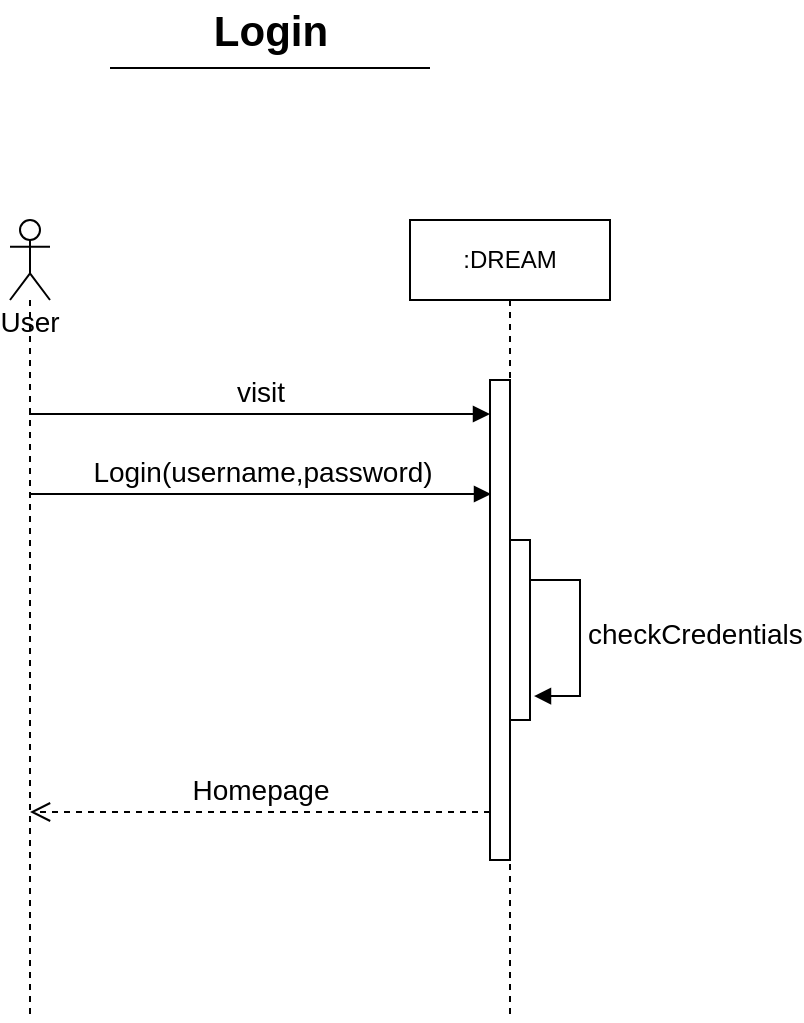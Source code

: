 <mxfile version="15.8.7" type="device" pages="6"><diagram id="ckEkdh9BxcXDPsBvjV6s" name="LogIn"><mxGraphModel dx="1038" dy="641" grid="1" gridSize="10" guides="1" tooltips="1" connect="1" arrows="1" fold="1" page="1" pageScale="1" pageWidth="1169" pageHeight="827" math="0" shadow="0"><root><mxCell id="0"/><mxCell id="1" parent="0"/><mxCell id="rTvcfyP-8raUgq8KkajR-1" value="&lt;font style=&quot;font-size: 14px&quot;&gt;User&lt;/font&gt;" style="shape=umlLifeline;participant=umlActor;perimeter=lifelinePerimeter;whiteSpace=wrap;html=1;container=1;collapsible=0;recursiveResize=0;verticalAlign=top;spacingTop=36;outlineConnect=0;" parent="1" vertex="1"><mxGeometry x="390" y="160" width="20" height="400" as="geometry"/></mxCell><mxCell id="rTvcfyP-8raUgq8KkajR-2" value=":DREAM" style="shape=umlLifeline;perimeter=lifelinePerimeter;whiteSpace=wrap;html=1;container=1;collapsible=0;recursiveResize=0;outlineConnect=0;" parent="1" vertex="1"><mxGeometry x="590" y="160" width="100" height="400" as="geometry"/></mxCell><mxCell id="rTvcfyP-8raUgq8KkajR-3" value="" style="html=1;points=[];perimeter=orthogonalPerimeter;fontSize=14;" parent="rTvcfyP-8raUgq8KkajR-2" vertex="1"><mxGeometry x="40" y="80" width="10" height="240" as="geometry"/></mxCell><mxCell id="rTvcfyP-8raUgq8KkajR-7" value="" style="html=1;points=[];perimeter=orthogonalPerimeter;fontSize=14;" parent="rTvcfyP-8raUgq8KkajR-2" vertex="1"><mxGeometry x="50" y="160" width="10" height="90" as="geometry"/></mxCell><mxCell id="rTvcfyP-8raUgq8KkajR-8" value="checkCredentials" style="edgeStyle=orthogonalEdgeStyle;html=1;align=left;spacingLeft=2;endArrow=block;rounded=0;entryX=1.2;entryY=0.867;fontSize=14;entryDx=0;entryDy=0;entryPerimeter=0;" parent="rTvcfyP-8raUgq8KkajR-2" target="rTvcfyP-8raUgq8KkajR-7" edge="1"><mxGeometry relative="1" as="geometry"><mxPoint x="62" y="180" as="sourcePoint"/><Array as="points"><mxPoint x="60" y="180"/><mxPoint x="85" y="180"/><mxPoint x="85" y="238"/></Array></mxGeometry></mxCell><mxCell id="rTvcfyP-8raUgq8KkajR-4" value="visit" style="html=1;verticalAlign=bottom;endArrow=block;entryX=0;entryY=0;rounded=0;fontSize=14;" parent="1" edge="1"><mxGeometry relative="1" as="geometry"><mxPoint x="399.5" y="257.0" as="sourcePoint"/><mxPoint x="630" y="257.0" as="targetPoint"/></mxGeometry></mxCell><mxCell id="rTvcfyP-8raUgq8KkajR-5" value="Homepage" style="html=1;verticalAlign=bottom;endArrow=open;dashed=1;endSize=8;rounded=0;fontSize=14;exitX=0;exitY=0.9;exitDx=0;exitDy=0;exitPerimeter=0;" parent="1" source="rTvcfyP-8raUgq8KkajR-3" target="rTvcfyP-8raUgq8KkajR-1" edge="1"><mxGeometry relative="1" as="geometry"><mxPoint x="400" y="320" as="targetPoint"/><mxPoint x="620" y="320" as="sourcePoint"/></mxGeometry></mxCell><mxCell id="rTvcfyP-8raUgq8KkajR-6" value="Login(username,password)" style="html=1;verticalAlign=bottom;endArrow=block;entryX=0;entryY=0;rounded=0;fontSize=14;" parent="1" edge="1"><mxGeometry relative="1" as="geometry"><mxPoint x="400" y="297" as="sourcePoint"/><mxPoint x="630.5" y="297" as="targetPoint"/></mxGeometry></mxCell><mxCell id="rTvcfyP-8raUgq8KkajR-10" value="&lt;b&gt;&lt;font style=&quot;font-size: 21px&quot;&gt;Login&lt;/font&gt;&lt;/b&gt;" style="text;html=1;align=center;verticalAlign=middle;resizable=0;points=[];autosize=1;strokeColor=none;fillColor=none;fontSize=14;" parent="1" vertex="1"><mxGeometry x="485" y="50" width="70" height="30" as="geometry"/></mxCell><mxCell id="rTvcfyP-8raUgq8KkajR-11" value="" style="line;strokeWidth=1;fillColor=none;align=left;verticalAlign=middle;spacingTop=-1;spacingLeft=3;spacingRight=3;rotatable=0;labelPosition=right;points=[];portConstraint=eastwest;fontSize=21;" parent="1" vertex="1"><mxGeometry x="440" y="80" width="160" height="8" as="geometry"/></mxCell></root></mxGraphModel></diagram><diagram id="CsZOOBPbWxoMgUPJ6ys8" name="Send a ticket"><mxGraphModel dx="1422" dy="857" grid="1" gridSize="10" guides="1" tooltips="1" connect="1" arrows="1" fold="1" page="1" pageScale="1" pageWidth="1169" pageHeight="827" math="0" shadow="0"><root><mxCell id="-50s5xibGon0pk9P7B10-0"/><mxCell id="-50s5xibGon0pk9P7B10-1" parent="-50s5xibGon0pk9P7B10-0"/><mxCell id="-50s5xibGon0pk9P7B10-2" value="&lt;font style=&quot;font-size: 14px&quot;&gt;Farmer&lt;/font&gt;" style="shape=umlLifeline;participant=umlActor;perimeter=lifelinePerimeter;whiteSpace=wrap;html=1;container=1;collapsible=0;recursiveResize=0;verticalAlign=top;spacingTop=36;outlineConnect=0;" vertex="1" parent="-50s5xibGon0pk9P7B10-1"><mxGeometry x="390" y="160" width="20" height="560" as="geometry"/></mxCell><mxCell id="-50s5xibGon0pk9P7B10-3" value=":DREAM" style="shape=umlLifeline;perimeter=lifelinePerimeter;whiteSpace=wrap;html=1;container=1;collapsible=0;recursiveResize=0;outlineConnect=0;" vertex="1" parent="-50s5xibGon0pk9P7B10-1"><mxGeometry x="590" y="160" width="100" height="560" as="geometry"/></mxCell><mxCell id="-50s5xibGon0pk9P7B10-4" value="" style="html=1;points=[];perimeter=orthogonalPerimeter;fontSize=14;" vertex="1" parent="-50s5xibGon0pk9P7B10-3"><mxGeometry x="40" y="80" width="10" height="460" as="geometry"/></mxCell><mxCell id="hYoA-KxcfRNfyoNvLBdi-5" value="" style="html=1;points=[];perimeter=orthogonalPerimeter;fontSize=21;" vertex="1" parent="-50s5xibGon0pk9P7B10-3"><mxGeometry x="50" y="200" width="10" height="80" as="geometry"/></mxCell><mxCell id="hYoA-KxcfRNfyoNvLBdi-6" value="&lt;font style=&quot;font-size: 15px&quot;&gt;chooseForm(specification)&lt;/font&gt;" style="edgeStyle=orthogonalEdgeStyle;html=1;align=left;spacingLeft=2;endArrow=block;rounded=0;fontSize=21;entryX=0.9;entryY=0.8;entryDx=0;entryDy=0;entryPerimeter=0;" edge="1" target="hYoA-KxcfRNfyoNvLBdi-5" parent="-50s5xibGon0pk9P7B10-3"><mxGeometry relative="1" as="geometry"><mxPoint x="63" y="220" as="sourcePoint"/><Array as="points"><mxPoint x="85" y="220"/><mxPoint x="85" y="264"/></Array><mxPoint x="63" y="279" as="targetPoint"/></mxGeometry></mxCell><mxCell id="hYoA-KxcfRNfyoNvLBdi-10" value="" style="html=1;points=[];perimeter=orthogonalPerimeter;fontSize=21;" vertex="1" parent="-50s5xibGon0pk9P7B10-3"><mxGeometry x="50" y="430" width="10" height="50" as="geometry"/></mxCell><mxCell id="hYoA-KxcfRNfyoNvLBdi-11" value="&lt;font style=&quot;font-size: 15px&quot;&gt;save(usercode)&lt;/font&gt;" style="edgeStyle=orthogonalEdgeStyle;html=1;align=left;spacingLeft=2;endArrow=block;rounded=0;fontSize=21;entryX=0.9;entryY=0.8;entryDx=0;entryDy=0;entryPerimeter=0;exitX=1.1;exitY=0.18;exitDx=0;exitDy=0;exitPerimeter=0;" edge="1" target="hYoA-KxcfRNfyoNvLBdi-10" parent="-50s5xibGon0pk9P7B10-3" source="hYoA-KxcfRNfyoNvLBdi-10"><mxGeometry relative="1" as="geometry"><mxPoint x="653" y="610" as="sourcePoint"/><Array as="points"><mxPoint x="85" y="439"/><mxPoint x="85" y="470"/></Array><mxPoint x="63" y="509" as="targetPoint"/></mxGeometry></mxCell><mxCell id="-50s5xibGon0pk9P7B10-7" value="SendRequest()" style="html=1;verticalAlign=bottom;endArrow=block;entryX=0;entryY=0;rounded=0;fontSize=14;" edge="1" parent="-50s5xibGon0pk9P7B10-1"><mxGeometry relative="1" as="geometry"><mxPoint x="399.5" y="258.0" as="sourcePoint"/><mxPoint x="630" y="258.0" as="targetPoint"/></mxGeometry></mxCell><mxCell id="-50s5xibGon0pk9P7B10-8" value="Homepage" style="html=1;verticalAlign=bottom;endArrow=open;dashed=1;endSize=8;rounded=0;fontSize=14;exitX=0;exitY=0.9;exitDx=0;exitDy=0;exitPerimeter=0;" edge="1" parent="-50s5xibGon0pk9P7B10-1" source="-50s5xibGon0pk9P7B10-4" target="-50s5xibGon0pk9P7B10-2"><mxGeometry relative="1" as="geometry"><mxPoint x="400" y="320" as="targetPoint"/><mxPoint x="620" y="320" as="sourcePoint"/></mxGeometry></mxCell><mxCell id="-50s5xibGon0pk9P7B10-10" value="&lt;b&gt;&lt;font style=&quot;font-size: 21px&quot;&gt;Send a ticket&lt;/font&gt;&lt;/b&gt;" style="text;html=1;align=center;verticalAlign=middle;resizable=0;points=[];autosize=1;strokeColor=none;fillColor=none;fontSize=14;" vertex="1" parent="-50s5xibGon0pk9P7B10-1"><mxGeometry x="445" y="50" width="150" height="30" as="geometry"/></mxCell><mxCell id="-50s5xibGon0pk9P7B10-11" value="" style="line;strokeWidth=1;fillColor=none;align=left;verticalAlign=middle;spacingTop=-1;spacingLeft=3;spacingRight=3;rotatable=0;labelPosition=right;points=[];portConstraint=eastwest;fontSize=21;" vertex="1" parent="-50s5xibGon0pk9P7B10-1"><mxGeometry x="410" y="80" width="220" height="8" as="geometry"/></mxCell><mxCell id="hYoA-KxcfRNfyoNvLBdi-1" value="Get Specification Option" style="html=1;verticalAlign=bottom;endArrow=open;dashed=1;endSize=8;rounded=0;fontSize=14;exitX=0;exitY=0.9;exitDx=0;exitDy=0;exitPerimeter=0;" edge="1" parent="-50s5xibGon0pk9P7B10-1"><mxGeometry relative="1" as="geometry"><mxPoint x="399.5" y="300" as="targetPoint"/><mxPoint x="630" y="300" as="sourcePoint"/></mxGeometry></mxCell><mxCell id="hYoA-KxcfRNfyoNvLBdi-2" value="SelectType(Specification)" style="html=1;verticalAlign=bottom;endArrow=block;entryX=0;entryY=0;rounded=0;fontSize=14;" edge="1" parent="-50s5xibGon0pk9P7B10-1"><mxGeometry relative="1" as="geometry"><mxPoint x="399.5" y="340.0" as="sourcePoint"/><mxPoint x="630" y="340.0" as="targetPoint"/></mxGeometry></mxCell><mxCell id="hYoA-KxcfRNfyoNvLBdi-3" value="Load Form" style="html=1;verticalAlign=bottom;endArrow=open;dashed=1;endSize=8;rounded=0;fontSize=14;exitX=0;exitY=0.9;exitDx=0;exitDy=0;exitPerimeter=0;" edge="1" parent="-50s5xibGon0pk9P7B10-1"><mxGeometry relative="1" as="geometry"><mxPoint x="399.5" y="459" as="targetPoint"/><mxPoint x="630" y="459" as="sourcePoint"/></mxGeometry></mxCell><mxCell id="hYoA-KxcfRNfyoNvLBdi-7" value="opt" style="shape=umlFrame;whiteSpace=wrap;html=1;fontSize=15;" vertex="1" parent="-50s5xibGon0pk9P7B10-1"><mxGeometry x="330" y="478" width="370" height="70" as="geometry"/></mxCell><mxCell id="hYoA-KxcfRNfyoNvLBdi-8" value="uploadPhoto(photo)" style="html=1;verticalAlign=bottom;endArrow=block;entryX=0;entryY=0;rounded=0;fontSize=14;" edge="1" parent="-50s5xibGon0pk9P7B10-1"><mxGeometry relative="1" as="geometry"><mxPoint x="399.5" y="522.5" as="sourcePoint"/><mxPoint x="630" y="522.5" as="targetPoint"/></mxGeometry></mxCell><mxCell id="hYoA-KxcfRNfyoNvLBdi-9" value="submit(form)" style="html=1;verticalAlign=bottom;endArrow=block;entryX=0;entryY=0;rounded=0;fontSize=14;" edge="1" parent="-50s5xibGon0pk9P7B10-1"><mxGeometry relative="1" as="geometry"><mxPoint x="399.5" y="580.0" as="sourcePoint"/><mxPoint x="630" y="580.0" as="targetPoint"/></mxGeometry></mxCell></root></mxGraphModel></diagram><diagram id="UxETjgnTLL_TLrgUA5Tm" name="Insert production data"><mxGraphModel dx="1038" dy="641" grid="1" gridSize="10" guides="1" tooltips="1" connect="1" arrows="1" fold="1" page="1" pageScale="1" pageWidth="1169" pageHeight="827" math="0" shadow="0"><root><mxCell id="oDdO3bLNzGeHKQXA3sNY-0"/><mxCell id="oDdO3bLNzGeHKQXA3sNY-1" parent="oDdO3bLNzGeHKQXA3sNY-0"/><mxCell id="0W4V08XNcoKrPfY6Ebm3-0" value="&lt;font style=&quot;font-size: 14px&quot;&gt;Farmer&lt;/font&gt;" style="shape=umlLifeline;participant=umlActor;perimeter=lifelinePerimeter;whiteSpace=wrap;html=1;container=1;collapsible=0;recursiveResize=0;verticalAlign=top;spacingTop=36;outlineConnect=0;" parent="oDdO3bLNzGeHKQXA3sNY-1" vertex="1"><mxGeometry x="390" y="160" width="20" height="480" as="geometry"/></mxCell><mxCell id="0W4V08XNcoKrPfY6Ebm3-1" value=":DREAM" style="shape=umlLifeline;perimeter=lifelinePerimeter;whiteSpace=wrap;html=1;container=1;collapsible=0;recursiveResize=0;outlineConnect=0;" parent="oDdO3bLNzGeHKQXA3sNY-1" vertex="1"><mxGeometry x="590" y="160" width="100" height="480" as="geometry"/></mxCell><mxCell id="0W4V08XNcoKrPfY6Ebm3-2" value="" style="html=1;points=[];perimeter=orthogonalPerimeter;fontSize=14;" parent="0W4V08XNcoKrPfY6Ebm3-1" vertex="1"><mxGeometry x="40" y="80" width="10" height="370" as="geometry"/></mxCell><mxCell id="0W4V08XNcoKrPfY6Ebm3-5" value="" style="html=1;points=[];perimeter=orthogonalPerimeter;fontSize=21;" parent="0W4V08XNcoKrPfY6Ebm3-1" vertex="1"><mxGeometry x="50" y="359" width="10" height="50" as="geometry"/></mxCell><mxCell id="0W4V08XNcoKrPfY6Ebm3-6" value="&lt;font style=&quot;font-size: 15px&quot;&gt;save(usercode)&lt;/font&gt;" style="edgeStyle=orthogonalEdgeStyle;html=1;align=left;spacingLeft=2;endArrow=block;rounded=0;fontSize=21;entryX=0.9;entryY=0.8;entryDx=0;entryDy=0;entryPerimeter=0;exitX=1.1;exitY=0.18;exitDx=0;exitDy=0;exitPerimeter=0;" parent="0W4V08XNcoKrPfY6Ebm3-1" source="0W4V08XNcoKrPfY6Ebm3-5" target="0W4V08XNcoKrPfY6Ebm3-5" edge="1"><mxGeometry relative="1" as="geometry"><mxPoint x="653" y="539" as="sourcePoint"/><Array as="points"><mxPoint x="85" y="368"/><mxPoint x="85" y="399"/></Array><mxPoint x="63" y="438" as="targetPoint"/></mxGeometry></mxCell><mxCell id="0W4V08XNcoKrPfY6Ebm3-7" value="ReportProduction()" style="html=1;verticalAlign=bottom;endArrow=block;entryX=0;entryY=0;rounded=0;fontSize=14;" parent="oDdO3bLNzGeHKQXA3sNY-1" edge="1"><mxGeometry relative="1" as="geometry"><mxPoint x="399.5" y="258.0" as="sourcePoint"/><mxPoint x="630" y="258.0" as="targetPoint"/></mxGeometry></mxCell><mxCell id="0W4V08XNcoKrPfY6Ebm3-8" value="Load Compiled Form" style="html=1;verticalAlign=bottom;endArrow=open;dashed=1;endSize=8;rounded=0;fontSize=14;exitX=0;exitY=0.9;exitDx=0;exitDy=0;exitPerimeter=0;" parent="oDdO3bLNzGeHKQXA3sNY-1" edge="1"><mxGeometry relative="1" as="geometry"><mxPoint x="399.5" y="583" as="targetPoint"/><mxPoint x="630" y="583" as="sourcePoint"/></mxGeometry></mxCell><mxCell id="0W4V08XNcoKrPfY6Ebm3-9" value="&lt;b&gt;&lt;font style=&quot;font-size: 21px&quot;&gt;Insert production data&lt;/font&gt;&lt;/b&gt;" style="text;html=1;align=center;verticalAlign=middle;resizable=0;points=[];autosize=1;strokeColor=none;fillColor=none;fontSize=14;" parent="oDdO3bLNzGeHKQXA3sNY-1" vertex="1"><mxGeometry x="400" y="50" width="240" height="30" as="geometry"/></mxCell><mxCell id="0W4V08XNcoKrPfY6Ebm3-10" value="" style="line;strokeWidth=1;fillColor=none;align=left;verticalAlign=middle;spacingTop=-1;spacingLeft=3;spacingRight=3;rotatable=0;labelPosition=right;points=[];portConstraint=eastwest;fontSize=21;" parent="oDdO3bLNzGeHKQXA3sNY-1" vertex="1"><mxGeometry x="370" y="80" width="300" height="8" as="geometry"/></mxCell><mxCell id="0W4V08XNcoKrPfY6Ebm3-11" value="Load Form" style="html=1;verticalAlign=bottom;endArrow=open;dashed=1;endSize=8;rounded=0;fontSize=14;exitX=0;exitY=0.9;exitDx=0;exitDy=0;exitPerimeter=0;" parent="oDdO3bLNzGeHKQXA3sNY-1" edge="1"><mxGeometry relative="1" as="geometry"><mxPoint x="399.5" y="360" as="targetPoint"/><mxPoint x="630" y="360" as="sourcePoint"/></mxGeometry></mxCell><mxCell id="0W4V08XNcoKrPfY6Ebm3-12" value="SelectCrop(Specification)" style="html=1;verticalAlign=bottom;endArrow=block;entryX=0;entryY=0;rounded=0;fontSize=14;" parent="oDdO3bLNzGeHKQXA3sNY-1" edge="1"><mxGeometry relative="1" as="geometry"><mxPoint x="399.5" y="439.0" as="sourcePoint"/><mxPoint x="630" y="439.0" as="targetPoint"/></mxGeometry></mxCell><mxCell id="0W4V08XNcoKrPfY6Ebm3-16" value="submit(form)" style="html=1;verticalAlign=bottom;endArrow=block;entryX=0;entryY=0;rounded=0;fontSize=14;" parent="oDdO3bLNzGeHKQXA3sNY-1" edge="1"><mxGeometry relative="1" as="geometry"><mxPoint x="399.5" y="505.0" as="sourcePoint"/><mxPoint x="630" y="505.0" as="targetPoint"/></mxGeometry></mxCell></root></mxGraphModel></diagram><diagram id="BtdNoP2CBwh3lzPQCJy8" name="Create a discussion"><mxGraphModel dx="1422" dy="857" grid="1" gridSize="10" guides="1" tooltips="1" connect="1" arrows="1" fold="1" page="1" pageScale="1" pageWidth="1169" pageHeight="827" math="0" shadow="0"><root><mxCell id="FwrBUsDYhMJRpkebS4wx-0"/><mxCell id="FwrBUsDYhMJRpkebS4wx-1" parent="FwrBUsDYhMJRpkebS4wx-0"/><mxCell id="-DDtK92SFYLX3ZKW64ht-0" value="&lt;font style=&quot;font-size: 14px&quot;&gt;Farmer&lt;/font&gt;" style="shape=umlLifeline;participant=umlActor;perimeter=lifelinePerimeter;whiteSpace=wrap;html=1;container=1;collapsible=0;recursiveResize=0;verticalAlign=top;spacingTop=36;outlineConnect=0;" vertex="1" parent="FwrBUsDYhMJRpkebS4wx-1"><mxGeometry x="390" y="160" width="20" height="560" as="geometry"/></mxCell><mxCell id="-DDtK92SFYLX3ZKW64ht-1" value=":DREAM" style="shape=umlLifeline;perimeter=lifelinePerimeter;whiteSpace=wrap;html=1;container=1;collapsible=0;recursiveResize=0;outlineConnect=0;" vertex="1" parent="FwrBUsDYhMJRpkebS4wx-1"><mxGeometry x="590" y="160" width="100" height="560" as="geometry"/></mxCell><mxCell id="-DDtK92SFYLX3ZKW64ht-2" value="" style="html=1;points=[];perimeter=orthogonalPerimeter;fontSize=14;" vertex="1" parent="-DDtK92SFYLX3ZKW64ht-1"><mxGeometry x="40" y="80" width="10" height="460" as="geometry"/></mxCell><mxCell id="-DDtK92SFYLX3ZKW64ht-5" value="" style="html=1;points=[];perimeter=orthogonalPerimeter;fontSize=21;" vertex="1" parent="-DDtK92SFYLX3ZKW64ht-1"><mxGeometry x="50" y="408" width="10" height="82" as="geometry"/></mxCell><mxCell id="-DDtK92SFYLX3ZKW64ht-6" value="&lt;font style=&quot;font-size: 15px&quot;&gt;openDiscussin(post)&lt;/font&gt;" style="edgeStyle=orthogonalEdgeStyle;html=1;align=left;spacingLeft=2;endArrow=block;rounded=0;fontSize=21;entryX=0.9;entryY=0.8;entryDx=0;entryDy=0;entryPerimeter=0;exitX=1.1;exitY=0.18;exitDx=0;exitDy=0;exitPerimeter=0;" edge="1" parent="-DDtK92SFYLX3ZKW64ht-1" source="-DDtK92SFYLX3ZKW64ht-5" target="-DDtK92SFYLX3ZKW64ht-5"><mxGeometry relative="1" as="geometry"><mxPoint x="653" y="588" as="sourcePoint"/><Array as="points"><mxPoint x="61" y="417"/><mxPoint x="85" y="417"/><mxPoint x="85" y="474"/></Array><mxPoint x="63" y="487" as="targetPoint"/></mxGeometry></mxCell><mxCell id="-DDtK92SFYLX3ZKW64ht-7" value="Forum()" style="html=1;verticalAlign=bottom;endArrow=block;entryX=0;entryY=0;rounded=0;fontSize=14;" edge="1" parent="FwrBUsDYhMJRpkebS4wx-1"><mxGeometry relative="1" as="geometry"><mxPoint x="399.5" y="258.0" as="sourcePoint"/><mxPoint x="630" y="258.0" as="targetPoint"/></mxGeometry></mxCell><mxCell id="-DDtK92SFYLX3ZKW64ht-8" value="Homepage" style="html=1;verticalAlign=bottom;endArrow=open;dashed=1;endSize=8;rounded=0;fontSize=14;exitX=0;exitY=0.9;exitDx=0;exitDy=0;exitPerimeter=0;" edge="1" parent="FwrBUsDYhMJRpkebS4wx-1"><mxGeometry relative="1" as="geometry"><mxPoint x="399.5" y="664" as="targetPoint"/><mxPoint x="630" y="664" as="sourcePoint"/></mxGeometry></mxCell><mxCell id="-DDtK92SFYLX3ZKW64ht-9" value="&lt;b&gt;&lt;font style=&quot;font-size: 21px&quot;&gt;Create a discussion&lt;/font&gt;&lt;/b&gt;" style="text;html=1;align=center;verticalAlign=middle;resizable=0;points=[];autosize=1;strokeColor=none;fillColor=none;fontSize=14;" vertex="1" parent="FwrBUsDYhMJRpkebS4wx-1"><mxGeometry x="415" y="50" width="210" height="30" as="geometry"/></mxCell><mxCell id="-DDtK92SFYLX3ZKW64ht-10" value="" style="line;strokeWidth=1;fillColor=none;align=left;verticalAlign=middle;spacingTop=-1;spacingLeft=3;spacingRight=3;rotatable=0;labelPosition=right;points=[];portConstraint=eastwest;fontSize=21;" vertex="1" parent="FwrBUsDYhMJRpkebS4wx-1"><mxGeometry x="390" y="80" width="260" height="8" as="geometry"/></mxCell><mxCell id="-DDtK92SFYLX3ZKW64ht-11" value="Forum Page" style="html=1;verticalAlign=bottom;endArrow=open;dashed=1;endSize=8;rounded=0;fontSize=14;exitX=0;exitY=0.9;exitDx=0;exitDy=0;exitPerimeter=0;" edge="1" parent="FwrBUsDYhMJRpkebS4wx-1"><mxGeometry relative="1" as="geometry"><mxPoint x="399.5" y="300" as="targetPoint"/><mxPoint x="630" y="300" as="sourcePoint"/></mxGeometry></mxCell><mxCell id="-DDtK92SFYLX3ZKW64ht-12" value="Post()" style="html=1;verticalAlign=bottom;endArrow=block;entryX=0;entryY=0;rounded=0;fontSize=14;" edge="1" parent="FwrBUsDYhMJRpkebS4wx-1"><mxGeometry relative="1" as="geometry"><mxPoint x="399.5" y="340.0" as="sourcePoint"/><mxPoint x="630" y="340.0" as="targetPoint"/></mxGeometry></mxCell><mxCell id="-DDtK92SFYLX3ZKW64ht-13" value="Load Post Form" style="html=1;verticalAlign=bottom;endArrow=open;dashed=1;endSize=8;rounded=0;fontSize=14;exitX=0;exitY=0.9;exitDx=0;exitDy=0;exitPerimeter=0;" edge="1" parent="FwrBUsDYhMJRpkebS4wx-1"><mxGeometry relative="1" as="geometry"><mxPoint x="399.5" y="400" as="targetPoint"/><mxPoint x="630" y="400" as="sourcePoint"/></mxGeometry></mxCell><mxCell id="-DDtK92SFYLX3ZKW64ht-14" value="opt" style="shape=umlFrame;whiteSpace=wrap;html=1;fontSize=15;" vertex="1" parent="FwrBUsDYhMJRpkebS4wx-1"><mxGeometry x="330" y="441" width="370" height="70" as="geometry"/></mxCell><mxCell id="-DDtK92SFYLX3ZKW64ht-15" value="uploadPhoto(photo)" style="html=1;verticalAlign=bottom;endArrow=block;entryX=0;entryY=0;rounded=0;fontSize=14;" edge="1" parent="FwrBUsDYhMJRpkebS4wx-1"><mxGeometry relative="1" as="geometry"><mxPoint x="399.5" y="485.5" as="sourcePoint"/><mxPoint x="630" y="485.5" as="targetPoint"/></mxGeometry></mxCell><mxCell id="-DDtK92SFYLX3ZKW64ht-16" value="submit(post)" style="html=1;verticalAlign=bottom;endArrow=block;entryX=0;entryY=0;rounded=0;fontSize=14;" edge="1" parent="FwrBUsDYhMJRpkebS4wx-1"><mxGeometry relative="1" as="geometry"><mxPoint x="399.5" y="558.0" as="sourcePoint"/><mxPoint x="630" y="558.0" as="targetPoint"/></mxGeometry></mxCell></root></mxGraphModel></diagram><diagram id="J6D7IevhtUXQwRHHZqXp" name="Partecipate to a discussion"><mxGraphModel dx="1422" dy="857" grid="1" gridSize="10" guides="1" tooltips="1" connect="1" arrows="1" fold="1" page="1" pageScale="1" pageWidth="1169" pageHeight="827" math="0" shadow="0"><root><mxCell id="yil3tgUsD6DLoWnNKmAq-0"/><mxCell id="yil3tgUsD6DLoWnNKmAq-1" parent="yil3tgUsD6DLoWnNKmAq-0"/><mxCell id="ibEaHFaj6S4a7NcG-NP_-0" value="&lt;font style=&quot;font-size: 14px&quot;&gt;Farmer&lt;/font&gt;" style="shape=umlLifeline;participant=umlActor;perimeter=lifelinePerimeter;whiteSpace=wrap;html=1;container=1;collapsible=0;recursiveResize=0;verticalAlign=top;spacingTop=36;outlineConnect=0;" vertex="1" parent="yil3tgUsD6DLoWnNKmAq-1"><mxGeometry x="390" y="160" width="20" height="560" as="geometry"/></mxCell><mxCell id="ibEaHFaj6S4a7NcG-NP_-1" value=":DREAM" style="shape=umlLifeline;perimeter=lifelinePerimeter;whiteSpace=wrap;html=1;container=1;collapsible=0;recursiveResize=0;outlineConnect=0;" vertex="1" parent="yil3tgUsD6DLoWnNKmAq-1"><mxGeometry x="590" y="160" width="100" height="560" as="geometry"/></mxCell><mxCell id="ibEaHFaj6S4a7NcG-NP_-2" value="" style="html=1;points=[];perimeter=orthogonalPerimeter;fontSize=14;" vertex="1" parent="ibEaHFaj6S4a7NcG-NP_-1"><mxGeometry x="40" y="80" width="10" height="460" as="geometry"/></mxCell><mxCell id="ibEaHFaj6S4a7NcG-NP_-3" value="" style="html=1;points=[];perimeter=orthogonalPerimeter;fontSize=21;" vertex="1" parent="ibEaHFaj6S4a7NcG-NP_-1"><mxGeometry x="50" y="428" width="10" height="82" as="geometry"/></mxCell><mxCell id="ibEaHFaj6S4a7NcG-NP_-4" value="&lt;font style=&quot;font-size: 15px&quot;&gt;addReply(reply)&lt;/font&gt;" style="edgeStyle=orthogonalEdgeStyle;html=1;align=left;spacingLeft=2;endArrow=block;rounded=0;fontSize=21;entryX=0.9;entryY=0.8;entryDx=0;entryDy=0;entryPerimeter=0;exitX=1.1;exitY=0.18;exitDx=0;exitDy=0;exitPerimeter=0;" edge="1" parent="ibEaHFaj6S4a7NcG-NP_-1" source="ibEaHFaj6S4a7NcG-NP_-3" target="ibEaHFaj6S4a7NcG-NP_-3"><mxGeometry relative="1" as="geometry"><mxPoint x="653" y="608" as="sourcePoint"/><Array as="points"><mxPoint x="85" y="443"/><mxPoint x="85" y="494"/></Array><mxPoint x="63" y="507" as="targetPoint"/></mxGeometry></mxCell><mxCell id="ibEaHFaj6S4a7NcG-NP_-5" value="Forum()" style="html=1;verticalAlign=bottom;endArrow=block;entryX=0;entryY=0;rounded=0;fontSize=14;" edge="1" parent="yil3tgUsD6DLoWnNKmAq-1"><mxGeometry relative="1" as="geometry"><mxPoint x="399.5" y="258.0" as="sourcePoint"/><mxPoint x="630" y="258.0" as="targetPoint"/></mxGeometry></mxCell><mxCell id="ibEaHFaj6S4a7NcG-NP_-6" value="Load Discussion" style="html=1;verticalAlign=bottom;endArrow=open;dashed=1;endSize=8;rounded=0;fontSize=14;exitX=0;exitY=0.9;exitDx=0;exitDy=0;exitPerimeter=0;" edge="1" parent="yil3tgUsD6DLoWnNKmAq-1"><mxGeometry relative="1" as="geometry"><mxPoint x="399.5" y="684" as="targetPoint"/><mxPoint x="630" y="684" as="sourcePoint"/></mxGeometry></mxCell><mxCell id="ibEaHFaj6S4a7NcG-NP_-7" value="&lt;b&gt;&lt;font style=&quot;font-size: 21px&quot;&gt;Partecipate to a discussion&lt;/font&gt;&lt;/b&gt;" style="text;html=1;align=center;verticalAlign=middle;resizable=0;points=[];autosize=1;strokeColor=none;fillColor=none;fontSize=14;" vertex="1" parent="yil3tgUsD6DLoWnNKmAq-1"><mxGeometry x="375" y="50" width="290" height="30" as="geometry"/></mxCell><mxCell id="ibEaHFaj6S4a7NcG-NP_-8" value="" style="line;strokeWidth=1;fillColor=none;align=left;verticalAlign=middle;spacingTop=-1;spacingLeft=3;spacingRight=3;rotatable=0;labelPosition=right;points=[];portConstraint=eastwest;fontSize=21;" vertex="1" parent="yil3tgUsD6DLoWnNKmAq-1"><mxGeometry x="360" y="80" width="320" height="8" as="geometry"/></mxCell><mxCell id="ibEaHFaj6S4a7NcG-NP_-9" value="Forum Page" style="html=1;verticalAlign=bottom;endArrow=open;dashed=1;endSize=8;rounded=0;fontSize=14;exitX=0;exitY=0.9;exitDx=0;exitDy=0;exitPerimeter=0;" edge="1" parent="yil3tgUsD6DLoWnNKmAq-1"><mxGeometry relative="1" as="geometry"><mxPoint x="399.5" y="300" as="targetPoint"/><mxPoint x="630" y="300" as="sourcePoint"/></mxGeometry></mxCell><mxCell id="ibEaHFaj6S4a7NcG-NP_-10" value="SelectPost(post)" style="html=1;verticalAlign=bottom;endArrow=block;entryX=0;entryY=0;rounded=0;fontSize=14;" edge="1" parent="yil3tgUsD6DLoWnNKmAq-1"><mxGeometry relative="1" as="geometry"><mxPoint x="399.5" y="340.0" as="sourcePoint"/><mxPoint x="630" y="340.0" as="targetPoint"/></mxGeometry></mxCell><mxCell id="ibEaHFaj6S4a7NcG-NP_-11" value="Load Discussion" style="html=1;verticalAlign=bottom;endArrow=open;dashed=1;endSize=8;rounded=0;fontSize=14;exitX=0;exitY=0.9;exitDx=0;exitDy=0;exitPerimeter=0;" edge="1" parent="yil3tgUsD6DLoWnNKmAq-1"><mxGeometry relative="1" as="geometry"><mxPoint x="399.5" y="382" as="targetPoint"/><mxPoint x="630" y="382" as="sourcePoint"/></mxGeometry></mxCell><mxCell id="ibEaHFaj6S4a7NcG-NP_-12" value="opt" style="shape=umlFrame;whiteSpace=wrap;html=1;fontSize=15;" vertex="1" parent="yil3tgUsD6DLoWnNKmAq-1"><mxGeometry x="330" y="479" width="370" height="70" as="geometry"/></mxCell><mxCell id="ibEaHFaj6S4a7NcG-NP_-13" value="uploadPhoto(photo)" style="html=1;verticalAlign=bottom;endArrow=block;entryX=0;entryY=0;rounded=0;fontSize=14;" edge="1" parent="yil3tgUsD6DLoWnNKmAq-1"><mxGeometry relative="1" as="geometry"><mxPoint x="399.5" y="523.5" as="sourcePoint"/><mxPoint x="630" y="523.5" as="targetPoint"/></mxGeometry></mxCell><mxCell id="ibEaHFaj6S4a7NcG-NP_-14" value="submit(reply)" style="html=1;verticalAlign=bottom;endArrow=block;entryX=0;entryY=0;rounded=0;fontSize=14;" edge="1" parent="yil3tgUsD6DLoWnNKmAq-1"><mxGeometry relative="1" as="geometry"><mxPoint x="399.5" y="578.0" as="sourcePoint"/><mxPoint x="630" y="578.0" as="targetPoint"/></mxGeometry></mxCell><mxCell id="FY0l7AuFsDUabuP9-xH4-0" value="Reply()" style="html=1;verticalAlign=bottom;endArrow=block;entryX=0;entryY=0;rounded=0;fontSize=14;" edge="1" parent="yil3tgUsD6DLoWnNKmAq-1"><mxGeometry relative="1" as="geometry"><mxPoint x="399.75" y="420.0" as="sourcePoint"/><mxPoint x="630.25" y="420.0" as="targetPoint"/></mxGeometry></mxCell><mxCell id="FY0l7AuFsDUabuP9-xH4-1" value="Load reply form" style="html=1;verticalAlign=bottom;endArrow=open;dashed=1;endSize=8;rounded=0;fontSize=14;exitX=0;exitY=0.9;exitDx=0;exitDy=0;exitPerimeter=0;" edge="1" parent="yil3tgUsD6DLoWnNKmAq-1"><mxGeometry relative="1" as="geometry"><mxPoint x="399.5" y="460" as="targetPoint"/><mxPoint x="630" y="460" as="sourcePoint"/></mxGeometry></mxCell></root></mxGraphModel></diagram><diagram id="4rkGiSNSU6v0xfp16xaH" name="Report perfomance"><mxGraphModel dx="1422" dy="857" grid="1" gridSize="10" guides="1" tooltips="1" connect="1" arrows="1" fold="1" page="1" pageScale="1" pageWidth="1169" pageHeight="827" math="0" shadow="0"><root><mxCell id="wplsPV_oqNMxjv5TE_iF-0"/><mxCell id="wplsPV_oqNMxjv5TE_iF-1" parent="wplsPV_oqNMxjv5TE_iF-0"/><mxCell id="hCuCO0TaJbIsYWiIaYoX-0" value="&lt;font style=&quot;font-size: 14px&quot;&gt;Policy Maker&lt;/font&gt;" style="shape=umlLifeline;participant=umlActor;perimeter=lifelinePerimeter;whiteSpace=wrap;html=1;container=1;collapsible=0;recursiveResize=0;verticalAlign=top;spacingTop=36;outlineConnect=0;" vertex="1" parent="wplsPV_oqNMxjv5TE_iF-1"><mxGeometry x="390" y="160" width="20" height="560" as="geometry"/></mxCell><mxCell id="hCuCO0TaJbIsYWiIaYoX-1" value=":DREAM" style="shape=umlLifeline;perimeter=lifelinePerimeter;whiteSpace=wrap;html=1;container=1;collapsible=0;recursiveResize=0;outlineConnect=0;" vertex="1" parent="wplsPV_oqNMxjv5TE_iF-1"><mxGeometry x="590" y="160" width="100" height="560" as="geometry"/></mxCell><mxCell id="hCuCO0TaJbIsYWiIaYoX-2" value="" style="html=1;points=[];perimeter=orthogonalPerimeter;fontSize=14;" vertex="1" parent="hCuCO0TaJbIsYWiIaYoX-1"><mxGeometry x="40" y="80" width="10" height="460" as="geometry"/></mxCell><mxCell id="hCuCO0TaJbIsYWiIaYoX-3" value="" style="html=1;points=[];perimeter=orthogonalPerimeter;fontSize=21;" vertex="1" parent="hCuCO0TaJbIsYWiIaYoX-1"><mxGeometry x="50" y="261" width="10" height="82" as="geometry"/></mxCell><mxCell id="hCuCO0TaJbIsYWiIaYoX-4" value="&lt;font style=&quot;font-size: 15px&quot;&gt;addFarmer(farmer)&lt;/font&gt;" style="edgeStyle=orthogonalEdgeStyle;html=1;align=left;spacingLeft=2;endArrow=block;rounded=0;fontSize=21;entryX=0.9;entryY=0.8;entryDx=0;entryDy=0;entryPerimeter=0;exitX=1.1;exitY=0.18;exitDx=0;exitDy=0;exitPerimeter=0;" edge="1" parent="hCuCO0TaJbIsYWiIaYoX-1" source="hCuCO0TaJbIsYWiIaYoX-3" target="hCuCO0TaJbIsYWiIaYoX-3"><mxGeometry relative="1" as="geometry"><mxPoint x="653" y="441" as="sourcePoint"/><Array as="points"><mxPoint x="85" y="276"/><mxPoint x="85" y="327"/></Array><mxPoint x="63" y="340" as="targetPoint"/></mxGeometry></mxCell><mxCell id="yuRtBWqVNDLw2VyZDNVe-0" value="" style="html=1;points=[];perimeter=orthogonalPerimeter;fontSize=21;" vertex="1" parent="hCuCO0TaJbIsYWiIaYoX-1"><mxGeometry x="50" y="440" width="10" height="82" as="geometry"/></mxCell><mxCell id="yuRtBWqVNDLw2VyZDNVe-1" value="&lt;font style=&quot;font-size: 15px&quot;&gt;save()&lt;/font&gt;" style="edgeStyle=orthogonalEdgeStyle;html=1;align=left;spacingLeft=2;endArrow=block;rounded=0;fontSize=21;entryX=0.9;entryY=0.8;entryDx=0;entryDy=0;entryPerimeter=0;exitX=1.1;exitY=0.18;exitDx=0;exitDy=0;exitPerimeter=0;" edge="1" source="yuRtBWqVNDLw2VyZDNVe-0" target="yuRtBWqVNDLw2VyZDNVe-0" parent="hCuCO0TaJbIsYWiIaYoX-1"><mxGeometry relative="1" as="geometry"><mxPoint x="653" y="620" as="sourcePoint"/><Array as="points"><mxPoint x="85" y="455"/><mxPoint x="85" y="506"/></Array><mxPoint x="63" y="519" as="targetPoint"/></mxGeometry></mxCell><mxCell id="hCuCO0TaJbIsYWiIaYoX-5" value="Performance()" style="html=1;verticalAlign=bottom;endArrow=block;entryX=0;entryY=0;rounded=0;fontSize=14;" edge="1" parent="wplsPV_oqNMxjv5TE_iF-1"><mxGeometry relative="1" as="geometry"><mxPoint x="399.5" y="258.0" as="sourcePoint"/><mxPoint x="630" y="258.0" as="targetPoint"/></mxGeometry></mxCell><mxCell id="hCuCO0TaJbIsYWiIaYoX-7" value="&lt;b&gt;&lt;font style=&quot;font-size: 21px&quot;&gt;Report performance&lt;/font&gt;&lt;/b&gt;" style="text;html=1;align=center;verticalAlign=middle;resizable=0;points=[];autosize=1;strokeColor=none;fillColor=none;fontSize=14;" vertex="1" parent="wplsPV_oqNMxjv5TE_iF-1"><mxGeometry x="410" y="50" width="220" height="30" as="geometry"/></mxCell><mxCell id="hCuCO0TaJbIsYWiIaYoX-8" value="" style="line;strokeWidth=1;fillColor=none;align=left;verticalAlign=middle;spacingTop=-1;spacingLeft=3;spacingRight=3;rotatable=0;labelPosition=right;points=[];portConstraint=eastwest;fontSize=21;" vertex="1" parent="wplsPV_oqNMxjv5TE_iF-1"><mxGeometry x="390" y="80" width="260" height="8" as="geometry"/></mxCell><mxCell id="hCuCO0TaJbIsYWiIaYoX-9" value="Load Production Data" style="html=1;verticalAlign=bottom;endArrow=open;dashed=1;endSize=8;rounded=0;fontSize=14;exitX=0;exitY=0.9;exitDx=0;exitDy=0;exitPerimeter=0;" edge="1" parent="wplsPV_oqNMxjv5TE_iF-1"><mxGeometry relative="1" as="geometry"><mxPoint x="399.5" y="321" as="targetPoint"/><mxPoint x="630" y="321" as="sourcePoint"/></mxGeometry></mxCell><mxCell id="hCuCO0TaJbIsYWiIaYoX-12" value="loop" style="shape=umlFrame;whiteSpace=wrap;html=1;fontSize=15;" vertex="1" parent="wplsPV_oqNMxjv5TE_iF-1"><mxGeometry x="260" y="360" width="560" height="160" as="geometry"/></mxCell><mxCell id="hCuCO0TaJbIsYWiIaYoX-13" value="selectFarmer(farmer)" style="html=1;verticalAlign=bottom;endArrow=block;entryX=0;entryY=0;rounded=0;fontSize=14;" edge="1" parent="wplsPV_oqNMxjv5TE_iF-1"><mxGeometry relative="1" as="geometry"><mxPoint x="399.5" y="400.5" as="sourcePoint"/><mxPoint x="630" y="400.5" as="targetPoint"/></mxGeometry></mxCell><mxCell id="hCuCO0TaJbIsYWiIaYoX-14" value="saveList()" style="html=1;verticalAlign=bottom;endArrow=block;entryX=0;entryY=0;rounded=0;fontSize=14;" edge="1" parent="wplsPV_oqNMxjv5TE_iF-1"><mxGeometry relative="1" as="geometry"><mxPoint x="399.5" y="578.0" as="sourcePoint"/><mxPoint x="630" y="578.0" as="targetPoint"/></mxGeometry></mxCell></root></mxGraphModel></diagram></mxfile>